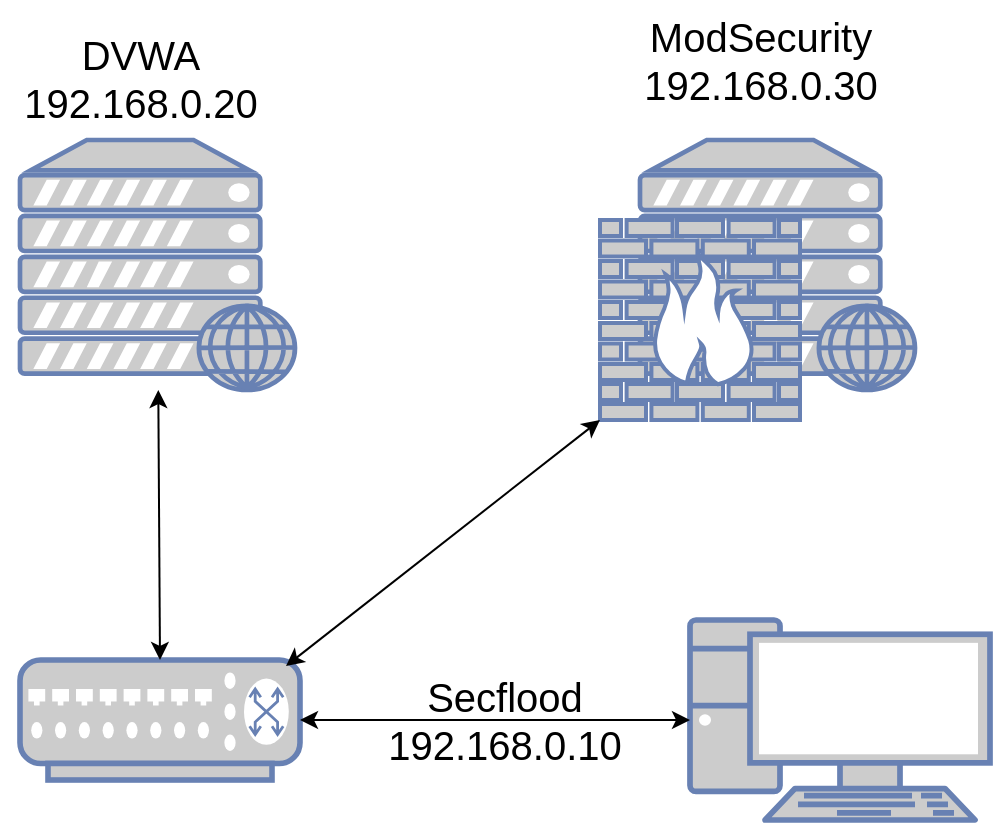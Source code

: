 <mxfile version="26.0.9">
  <diagram name="topology" id="T5tIIpkVZJv-7O254D7j">
    <mxGraphModel dx="2060" dy="1253" grid="1" gridSize="10" guides="1" tooltips="1" connect="1" arrows="1" fold="1" page="1" pageScale="1" pageWidth="850" pageHeight="1100" math="0" shadow="0">
      <root>
        <mxCell id="0" />
        <mxCell id="1" parent="0" />
        <mxCell id="7gA6LYK0TXoG6DX3NfZa-1" value="" style="fontColor=#0066CC;verticalAlign=top;verticalLabelPosition=bottom;labelPosition=center;align=center;html=1;outlineConnect=0;fillColor=#CCCCCC;strokeColor=#6881B3;gradientColor=none;gradientDirection=north;strokeWidth=2;shape=mxgraph.networks.switch;" vertex="1" parent="1">
          <mxGeometry x="160" y="820" width="140" height="60" as="geometry" />
        </mxCell>
        <mxCell id="7gA6LYK0TXoG6DX3NfZa-2" value="" style="fontColor=#0066CC;verticalAlign=top;verticalLabelPosition=bottom;labelPosition=center;align=center;html=1;outlineConnect=0;fillColor=#CCCCCC;strokeColor=#6881B3;gradientColor=none;gradientDirection=north;strokeWidth=2;shape=mxgraph.networks.pc;" vertex="1" parent="1">
          <mxGeometry x="495" y="800" width="150" height="100" as="geometry" />
        </mxCell>
        <mxCell id="7gA6LYK0TXoG6DX3NfZa-3" value="" style="fontColor=#0066CC;verticalAlign=top;verticalLabelPosition=bottom;labelPosition=center;align=center;html=1;outlineConnect=0;fillColor=#CCCCCC;strokeColor=#6881B3;gradientColor=none;gradientDirection=north;strokeWidth=2;shape=mxgraph.networks.web_server;" vertex="1" parent="1">
          <mxGeometry x="160" y="560" width="137.5" height="125" as="geometry" />
        </mxCell>
        <mxCell id="7gA6LYK0TXoG6DX3NfZa-7" value="" style="fontColor=#0066CC;verticalAlign=top;verticalLabelPosition=bottom;labelPosition=center;align=center;html=1;outlineConnect=0;fillColor=#CCCCCC;strokeColor=#6881B3;gradientColor=none;gradientDirection=north;strokeWidth=2;shape=mxgraph.networks.web_server;" vertex="1" parent="1">
          <mxGeometry x="470" y="560" width="137.5" height="125" as="geometry" />
        </mxCell>
        <mxCell id="7gA6LYK0TXoG6DX3NfZa-6" value="" style="fontColor=#0066CC;verticalAlign=top;verticalLabelPosition=bottom;labelPosition=center;align=center;html=1;outlineConnect=0;fillColor=#CCCCCC;strokeColor=#6881B3;gradientColor=none;gradientDirection=north;strokeWidth=2;shape=mxgraph.networks.firewall;" vertex="1" parent="1">
          <mxGeometry x="450" y="600" width="100" height="100" as="geometry" />
        </mxCell>
        <mxCell id="7gA6LYK0TXoG6DX3NfZa-9" value="" style="endArrow=classic;startArrow=classic;html=1;rounded=0;entryX=0.5;entryY=0;entryDx=0;entryDy=0;entryPerimeter=0;" edge="1" parent="1" source="7gA6LYK0TXoG6DX3NfZa-3" target="7gA6LYK0TXoG6DX3NfZa-1">
          <mxGeometry width="50" height="50" relative="1" as="geometry">
            <mxPoint x="474" y="560" as="sourcePoint" />
            <mxPoint x="330" y="610" as="targetPoint" />
          </mxGeometry>
        </mxCell>
        <mxCell id="7gA6LYK0TXoG6DX3NfZa-10" value="" style="endArrow=classic;startArrow=classic;html=1;rounded=0;entryX=0.95;entryY=0.05;entryDx=0;entryDy=0;entryPerimeter=0;exitX=0;exitY=1;exitDx=0;exitDy=0;exitPerimeter=0;" edge="1" parent="1" source="7gA6LYK0TXoG6DX3NfZa-6" target="7gA6LYK0TXoG6DX3NfZa-1">
          <mxGeometry width="50" height="50" relative="1" as="geometry">
            <mxPoint x="484" y="570" as="sourcePoint" />
            <mxPoint x="340" y="620" as="targetPoint" />
          </mxGeometry>
        </mxCell>
        <mxCell id="7gA6LYK0TXoG6DX3NfZa-13" value="" style="endArrow=classic;startArrow=classic;html=1;rounded=0;exitX=0;exitY=0.5;exitDx=0;exitDy=0;exitPerimeter=0;" edge="1" parent="1" source="7gA6LYK0TXoG6DX3NfZa-2" target="7gA6LYK0TXoG6DX3NfZa-1">
          <mxGeometry width="50" height="50" relative="1" as="geometry">
            <mxPoint x="495" y="850" as="sourcePoint" />
            <mxPoint x="300" y="850" as="targetPoint" />
          </mxGeometry>
        </mxCell>
        <mxCell id="7gA6LYK0TXoG6DX3NfZa-12" value="&lt;div&gt;Secflood&lt;/div&gt;&lt;div&gt;192.168.0.10&lt;/div&gt;" style="text;html=1;align=center;verticalAlign=middle;resizable=0;points=[];autosize=1;strokeColor=none;fillColor=none;fontColor=default;fontSize=20;" vertex="1" parent="1">
          <mxGeometry x="332" y="820" width="140" height="60" as="geometry" />
        </mxCell>
        <mxCell id="7gA6LYK0TXoG6DX3NfZa-14" value="ModSecurity&lt;div&gt;192.168.0.30&lt;/div&gt;" style="text;html=1;align=center;verticalAlign=middle;resizable=0;points=[];autosize=1;strokeColor=none;fillColor=none;fontColor=default;fontSize=20;" vertex="1" parent="1">
          <mxGeometry x="460" y="490" width="140" height="60" as="geometry" />
        </mxCell>
        <mxCell id="7gA6LYK0TXoG6DX3NfZa-15" value="DVWA&lt;div&gt;192.168.0.20&lt;/div&gt;" style="text;html=1;align=center;verticalAlign=middle;resizable=0;points=[];autosize=1;strokeColor=none;fillColor=none;fontColor=default;fontSize=20;" vertex="1" parent="1">
          <mxGeometry x="150" y="499" width="140" height="60" as="geometry" />
        </mxCell>
      </root>
    </mxGraphModel>
  </diagram>
</mxfile>
